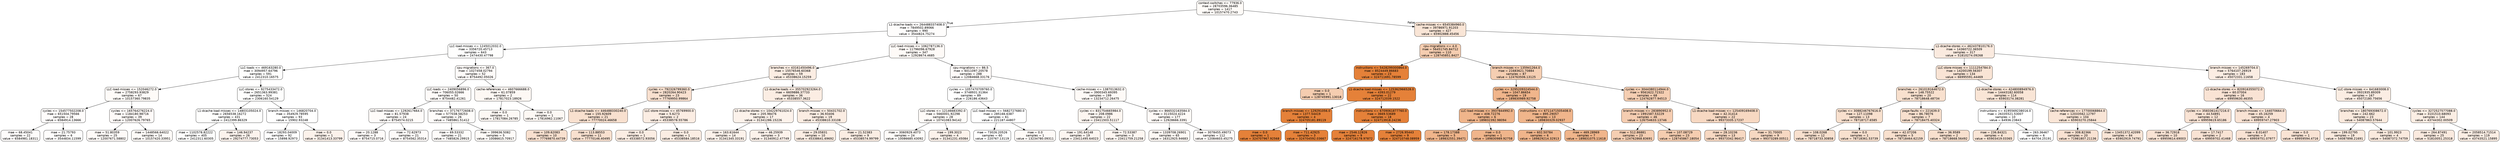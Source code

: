 digraph Tree {
node [shape=box, style="filled, rounded", color="black", fontname=helvetica] ;
edge [fontname=helvetica] ;
0 [label="context-switches <= 77936.0\nmae = 28703596.36485\nsamples = 1417\nvalue = 10157470.2743", fillcolor="#e5813908"] ;
1 [label="L1-dcache-loads <= 264488337408.0\nmae = 7849502.89066\nsamples = 990\nvalue = 3544824.75274", fillcolor="#e5813903"] ;
0 -> 1 [labeldistance=2.5, labelangle=45, headlabel="True"] ;
2 [label="LLC-load-misses <= 1245012032.0\nmae = 3356720.45713\nsamples = 643\nvalue = 2474430.47798", fillcolor="#e5813902"] ;
1 -> 2 ;
3 [label="LLC-loads <= 469163280.0\nmae = 3094957.64796\nsamples = 591\nvalue = 2412310.16575", fillcolor="#e5813902"] ;
2 -> 3 ;
4 [label="LLC-load-misses <= 152046272.0\nmae = 2758293.93829\nsamples = 67\nvalue = 10157360.79835", fillcolor="#e5813908"] ;
3 -> 4 ;
5 [label="cycles <= 154577502208.0\nmae = 651504.79566\nsamples = 28\nvalue = 6584914.13666", fillcolor="#e5813905"] ;
4 -> 5 ;
6 [label="mae = 68.45041\nsamples = 22\nvalue = 6584981.18311", fillcolor="#e5813905"] ;
5 -> 6 ;
7 [label="mae = 21.75793\nsamples = 6\nvalue = 3544834.11599", fillcolor="#e5813903"] ;
5 -> 7 ;
8 [label="cycles <= 165764276224.0\nmae = 1184180.98716\nsamples = 39\nvalue = 12007626.79765", fillcolor="#e5813909"] ;
4 -> 8 ;
9 [label="mae = 51.80359\nsamples = 25\nvalue = 12007671.58802", fillcolor="#e5813909"] ;
8 -> 9 ;
10 [label="mae = 1448566.64022\nsamples = 14\nvalue = 10157420.33951", fillcolor="#e5813908"] ;
8 -> 10 ;
11 [label="LLC-stores <= 9275433472.0\nmae = 2651363.99381\nsamples = 524\nvalue = 2306160.54129", fillcolor="#e5813902"] ;
3 -> 11 ;
12 [label="L1-dcache-load-misses <= 14803105024.0\nmae = 2656538.16272\nsamples = 431\nvalue = 2412399.86329", fillcolor="#e5813902"] ;
11 -> 12 ;
13 [label="mae = 1102578.82222\nsamples = 405\nvalue = 2412311.60305", fillcolor="#e5813902"] ;
12 -> 13 ;
14 [label="mae = 146.94237\nsamples = 26\nvalue = 29274777.73053", fillcolor="#e5813917"] ;
12 -> 14 ;
15 [label="branch-misses <= 146820704.0\nmae = 354929.78595\nsamples = 93\nvalue = 15902.93248", fillcolor="#e5813900"] ;
11 -> 15 ;
16 [label="mae = 18293.04009\nsamples = 92\nvalue = 15898.92973", fillcolor="#e5813900"] ;
15 -> 16 ;
17 [label="mae = 0.0\nsamples = 1\nvalue = 31341413.33799", fillcolor="#e5813919"] ;
15 -> 17 ;
18 [label="cpu-migrations <= 367.0\nmae = 1027458.02794\nsamples = 52\nvalue = 8754492.05026", fillcolor="#e5813907"] ;
2 -> 18 ;
19 [label="LLC-loads <= 2409056896.0\nmae = 706055.02666\nsamples = 50\nvalue = 8754482.41261", fillcolor="#e5813907"] ;
18 -> 19 ;
20 [label="LLC-load-misses <= 1292617664.0\nmae = 81.57938\nsamples = 24\nvalue = 8754574.0215", fillcolor="#e5813907"] ;
19 -> 20 ;
21 [label="mae = 20.1288\nsamples = 3\nvalue = 8754715.0716", fillcolor="#e5813907"] ;
20 -> 21 ;
22 [label="mae = 72.62973\nsamples = 21\nvalue = 8754562.35314", fillcolor="#e5813907"] ;
20 -> 22 ;
23 [label="branches <= 37176772608.0\nmae = 577038.58253\nsamples = 26\nvalue = 7485861.51412", fillcolor="#e5813906"] ;
19 -> 23 ;
24 [label="mae = 69.53332\nsamples = 21\nvalue = 7485826.29915", fillcolor="#e5813906"] ;
23 -> 24 ;
25 [label="mae = 399636.5082\nsamples = 5\nvalue = 10086615.70917", fillcolor="#e5813908"] ;
23 -> 25 ;
26 [label="cache-references <= 4607666688.0\nmae = 61.07859\nsamples = 2\nvalue = 17817023.18926", fillcolor="#e581390e"] ;
18 -> 26 ;
27 [label="mae = 0.0\nsamples = 1\nvalue = 17817084.26785", fillcolor="#e581390e"] ;
26 -> 27 ;
28 [label="mae = 0.0\nsamples = 1\nvalue = 17816962.11067", fillcolor="#e581390e"] ;
26 -> 28 ;
29 [label="LLC-load-misses <= 1062787136.0\nmae = 11796096.67928\nsamples = 347\nvalue = 12928674.4685", fillcolor="#e581390a"] ;
1 -> 29 ;
30 [label="branches <= 43161450496.0\nmae = 15576546.60368\nsamples = 59\nvalue = 45338624.15259", fillcolor="#e5813924"] ;
29 -> 30 ;
31 [label="cycles <= 792326799360.0\nmae = 2820264.90423\nsamples = 23\nvalue = 77769950.99864", fillcolor="#e581393d"] ;
30 -> 31 ;
32 [label="L1-dcache-loads <= 446488330240.0\nmae = 155.92609\nsamples = 21\nvalue = 77770024.46658", fillcolor="#e581393d"] ;
31 -> 32 ;
33 [label="mae = 109.62083\nsamples = 10\nvalue = 77769870.44739", fillcolor="#e581393d"] ;
32 -> 33 ;
34 [label="mae = 113.88553\nsamples = 11\nvalue = 77770146.40495", fillcolor="#e581393d"] ;
32 -> 34 ;
35 [label="LLC-store-misses <= 45769900.0\nmae = 5.6273\nsamples = 2\nvalue = 45338578.55786", fillcolor="#e5813924"] ;
31 -> 35 ;
36 [label="mae = 0.0\nsamples = 1\nvalue = 45338572.93056", fillcolor="#e5813924"] ;
35 -> 36 ;
37 [label="mae = 0.0\nsamples = 1\nvalue = 45338584.18516", fillcolor="#e5813924"] ;
35 -> 37 ;
38 [label="L1-dcache-loads <= 355702923264.0\nmae = 6609886.37733\nsamples = 36\nvalue = 45338557.3622", fillcolor="#e5813924"] ;
30 -> 38 ;
39 [label="L1-dcache-stores <= 104229761024.0\nmae = 205.98476\nsamples = 17\nvalue = 31341286.15226", fillcolor="#e5813919"] ;
38 -> 39 ;
40 [label="mae = 163.61644\nsamples = 14\nvalue = 31341345.33191", fillcolor="#e5813919"] ;
39 -> 40 ;
41 [label="mae = 46.25939\nsamples = 3\nvalue = 31340912.47749", fillcolor="#e5813919"] ;
39 -> 41 ;
42 [label="branch-misses <= 50431702.0\nmae = 36.93406\nsamples = 19\nvalue = 45338610.33108", fillcolor="#e5813924"] ;
38 -> 42 ;
43 [label="mae = 29.05831\nsamples = 10\nvalue = 45338641.69692", fillcolor="#e5813924"] ;
42 -> 43 ;
44 [label="mae = 21.52383\nsamples = 9\nvalue = 45338574.99799", fillcolor="#e5813924"] ;
42 -> 44 ;
45 [label="cpu-migrations <= 86.5\nmae = 6011097.20578\nsamples = 288\nvalue = 12084668.33176", fillcolor="#e5813909"] ;
29 -> 45 ;
46 [label="cycles <= 1057470709760.0\nmae = 3748931.31364\nsamples = 89\nvalue = 226186.43643", fillcolor="#e5813900"] ;
45 -> 46 ;
47 [label="LLC-stores <= 12146683392.0\nmae = 5660001.92298\nsamples = 28\nvalue = 10741083.94142", fillcolor="#e5813908"] ;
46 -> 47 ;
48 [label="mae = 3060929.4073\nsamples = 24\nvalue = 10086685.43092", fillcolor="#e5813908"] ;
47 -> 48 ;
49 [label="mae = 199.3023\nsamples = 4\nvalue = 31341231.45084", fillcolor="#e5813919"] ;
47 -> 49 ;
50 [label="LLC-load-misses <= 5682727680.0\nmae = 285166.6387\nsamples = 61\nvalue = 221187.44807", fillcolor="#e5813900"] ;
46 -> 50 ;
51 [label="mae = 73026.20526\nsamples = 60\nvalue = 220767.13119", fillcolor="#e5813900"] ;
50 -> 51 ;
52 [label="mae = 0.0\nsamples = 1\nvalue = 13234780.09311", fillcolor="#e581390a"] ;
50 -> 52 ;
53 [label="cache-misses <= 1387013632.0\nmae = 3900345.69395\nsamples = 199\nvalue = 13234712.26475", fillcolor="#e581390a"] ;
45 -> 53 ;
54 [label="cycles <= 831754665984.0\nmae = 208.0986\nsamples = 22\nvalue = 23411503.51117", fillcolor="#e5813912"] ;
53 -> 54 ;
55 [label="mae = 191.64148\nsamples = 19\nvalue = 23411495.64023", fillcolor="#e5813912"] ;
54 -> 55 ;
56 [label="mae = 72.53387\nsamples = 3\nvalue = 23411759.21258", fillcolor="#e5813912"] ;
54 -> 56 ;
57 [label="cycles <= 866532163584.0\nmae = 3115024.4224\nsamples = 177\nvalue = 12928666.3391", fillcolor="#e581390a"] ;
53 -> 57 ;
58 [label="mae = 1339708.26901\nsamples = 65\nvalue = 16312925.94683", fillcolor="#e581390d"] ;
57 -> 58 ;
59 [label="mae = 3078455.49073\nsamples = 112\nvalue = 12084603.45275", fillcolor="#e5813909"] ;
57 -> 59 ;
60 [label="cache-misses <= 6545384960.0\nmae = 39786971.91203\nsamples = 427\nvalue = 65902888.45456", fillcolor="#e5813934"] ;
0 -> 60 [labeldistance=2.5, labelangle=-45, headlabel="False"] ;
61 [label="cpu-migrations <= 4.0\nmae = 56451745.84712\nsamples = 110\nvalue = 128745851.8427", fillcolor="#e5813965"] ;
60 -> 61 ;
62 [label="instructions <= 5428299300864.0\nmae = 8524449.86683\nsamples = 23\nvalue = 324711691.78599", fillcolor="#e58139ff"] ;
61 -> 62 ;
63 [label="mae = 0.0\nsamples = 1\nvalue = 128745991.13018", fillcolor="#e5813965"] ;
62 -> 63 ;
64 [label="L1-dcache-load-misses <= 125362966528.0\nmae = 4393.01279\nsamples = 22\nvalue = 324712039.1522", fillcolor="#e58139ff"] ;
62 -> 64 ;
65 [label="branch-misses <= 129291056.0\nmae = 1377.54419\nsamples = 4\nvalue = 324705181.89119", fillcolor="#e58139ff"] ;
64 -> 65 ;
66 [label="mae = 0.0\nsamples = 1\nvalue = 324707967.92568", fillcolor="#e58139ff"] ;
65 -> 66 ;
67 [label="mae = 711.42925\nsamples = 3\nvalue = 324704592.03667", fillcolor="#e58139ff"] ;
65 -> 67 ;
68 [label="instructions <= 6709061877760.0\nmae = 3669.53689\nsamples = 18\nvalue = 324713918.24236", fillcolor="#e58139ff"] ;
64 -> 68 ;
69 [label="mae = 2546.12826\nsamples = 9\nvalue = 324716178.97872", fillcolor="#e58139ff"] ;
68 -> 69 ;
70 [label="mae = 2726.95443\nsamples = 9\nvalue = 324710748.08959", fillcolor="#e58139ff"] ;
68 -> 70 ;
71 [label="branch-misses <= 135941264.0\nmae = 21683621.70884\nsamples = 87\nvalue = 124763506.13125", fillcolor="#e5813962"] ;
61 -> 71 ;
72 [label="cycles <= 3295209324544.0\nmae = 1047.86654\nsamples = 19\nvalue = 189830989.92758", fillcolor="#e5813995"] ;
71 -> 72 ;
73 [label="LLC-load-misses <= 3937844992.0\nmae = 408.72276\nsamples = 6\nvalue = 189832392.98094", fillcolor="#e5813995"] ;
72 -> 73 ;
74 [label="mae = 178.17388\nsamples = 5\nvalue = 189832551.39471", fillcolor="#e5813995"] ;
73 -> 74 ;
75 [label="mae = 0.0\nsamples = 1\nvalue = 189830989.92758", fillcolor="#e5813995"] ;
73 -> 75 ;
76 [label="instructions <= 6711471505408.0\nmae = 895.29057\nsamples = 13\nvalue = 189830329.02937", fillcolor="#e5813995"] ;
72 -> 76 ;
77 [label="mae = 602.50784\nsamples = 6\nvalue = 189829214.32913", fillcolor="#e5813995"] ;
76 -> 77 ;
78 [label="mae = 469.28969\nsamples = 7\nvalue = 189831075.11618", fillcolor="#e5813995"] ;
76 -> 78 ;
79 [label="cycles <= 3044380114944.0\nmae = 9561622.72322\nsamples = 68\nvalue = 124762877.94513", fillcolor="#e5813962"] ;
71 -> 79 ;
80 [label="branch-misses <= 283890952.0\nmae = 1991587.53229\nsamples = 46\nvalue = 126754633.13746", fillcolor="#e5813964"] ;
79 -> 80 ;
81 [label="mae = 512.86881\nsamples = 23\nvalue = 124762868.83691", fillcolor="#e5813962"] ;
80 -> 81 ;
82 [label="mae = 107.08729\nsamples = 23\nvalue = 128745867.18054", fillcolor="#e5813965"] ;
80 -> 82 ;
83 [label="L1-dcache-load-misses <= 125409169408.0\nmae = 42.31414\nsamples = 22\nvalue = 99373335.17237", fillcolor="#e581394e"] ;
79 -> 83 ;
84 [label="mae = 28.10236\nsamples = 13\nvalue = 99373342.96417", fillcolor="#e581394e"] ;
83 -> 84 ;
85 [label="mae = 31.70005\nsamples = 9\nvalue = 99373289.00511", fillcolor="#e581394e"] ;
83 -> 85 ;
86 [label="L1-dcache-stores <= 462437810176.0\nmae = 14360722.36509\nsamples = 317\nvalue = 51810274.09268", fillcolor="#e5813929"] ;
60 -> 86 ;
87 [label="LLC-store-misses <= 1111254784.0\nmae = 14200199.56307\nsamples = 134\nvalue = 66995591.44469", fillcolor="#e5813935"] ;
86 -> 87 ;
88 [label="branches <= 261019164672.0\nmae = 148.75522\nsamples = 20\nvalue = 78718648.48734", fillcolor="#e581393e"] ;
87 -> 88 ;
89 [label="cycles <= 3088246767616.0\nmae = 127.11098\nsamples = 13\nvalue = 78718717.6585", fillcolor="#e581393e"] ;
88 -> 89 ;
90 [label="mae = 108.0268\nsamples = 12\nvalue = 78718733.30858", fillcolor="#e581393e"] ;
89 -> 90 ;
91 [label="mae = 0.0\nsamples = 1\nvalue = 78718361.53739", fillcolor="#e581393e"] ;
89 -> 91 ;
92 [label="page-faults <= 221639.0\nmae = 86.78076\nsamples = 7\nvalue = 78718475.40324", fillcolor="#e581393e"] ;
88 -> 92 ;
93 [label="mae = 42.07206\nsamples = 5\nvalue = 78718464.62159", fillcolor="#e581393e"] ;
92 -> 93 ;
94 [label="mae = 36.9589\nsamples = 2\nvalue = 78718668.56492", fillcolor="#e581393e"] ;
92 -> 94 ;
95 [label="L1-dcache-stores <= 424800894976.0\nmae = 14443182.60058\nsamples = 114\nvalue = 65903174.38281", fillcolor="#e5813934"] ;
87 -> 95 ;
96 [label="instructions <= 4195569238016.0\nmae = 26335521.53007\nsamples = 10\nvalue = 64936.23843", fillcolor="#e5813900"] ;
95 -> 96 ;
97 [label="mae = 236.84321\nsamples = 4\nvalue = 65903419.03365", fillcolor="#e5813934"] ;
96 -> 97 ;
98 [label="mae = 263.36467\nsamples = 6\nvalue = 64704.25191", fillcolor="#e5813900"] ;
96 -> 98 ;
99 [label="cache-references <= 17700068864.0\nmae = 12033562.12797\nsamples = 104\nvalue = 65903270.25844", fillcolor="#e5813934"] ;
95 -> 99 ;
100 [label="mae = 308.82366\nsamples = 20\nvalue = 71981807.21136", fillcolor="#e5813939"] ;
99 -> 100 ;
101 [label="mae = 13451372.42099\nsamples = 84\nvalue = 65902919.74791", fillcolor="#e5813934"] ;
99 -> 101 ;
102 [label="branch-misses <= 145269704.0\nmae = 5764107.26919\nsamples = 183\nvalue = 45072331.11658", fillcolor="#e5813923"] ;
86 -> 102 ;
103 [label="L1-dcache-stores <= 820916355072.0\nmae = 60.07004\nsamples = 16\nvalue = 69959630.46355", fillcolor="#e5813937"] ;
102 -> 103 ;
104 [label="cycles <= 3583361417216.0\nmae = 44.54891\nsamples = 12\nvalue = 69959619.65186", fillcolor="#e5813937"] ;
103 -> 104 ;
105 [label="mae = 36.72918\nsamples = 10\nvalue = 69959614.69003", fillcolor="#e5813937"] ;
104 -> 105 ;
106 [label="mae = 17.7417\nsamples = 2\nvalue = 69959702.41468", fillcolor="#e5813937"] ;
104 -> 106 ;
107 [label="branch-misses <= 144070664.0\nmae = 45.16259\nsamples = 4\nvalue = 69959747.27903", fillcolor="#e5813937"] ;
103 -> 107 ;
108 [label="mae = 8.01407\nsamples = 3\nvalue = 69959751.07977", fillcolor="#e5813937"] ;
107 -> 108 ;
109 [label="mae = 0.0\nsamples = 1\nvalue = 69959594.4716", fillcolor="#e5813937"] ;
107 -> 109 ;
110 [label="LLC-store-misses <= 641683008.0\nmae = 3931935.89309\nsamples = 167\nvalue = 45072180.75656", fillcolor="#e5813923"] ;
102 -> 110 ;
111 [label="branches <= 180769308672.0\nmae = 242.662\nsamples = 23\nvalue = 54087863.57644", fillcolor="#e581392a"] ;
110 -> 111 ;
112 [label="mae = 199.02795\nsamples = 19\nvalue = 54087898.21691", fillcolor="#e581392a"] ;
111 -> 112 ;
113 [label="mae = 101.9923\nsamples = 4\nvalue = 54087372.74759", fillcolor="#e581392a"] ;
111 -> 113 ;
114 [label="cycles <= 3272527577088.0\nmae = 3101510.68093\nsamples = 144\nvalue = 43744302.00509", fillcolor="#e5813922"] ;
110 -> 114 ;
115 [label="mae = 264.87491\nsamples = 25\nvalue = 51810051.25318", fillcolor="#e5813929"] ;
114 -> 115 ;
116 [label="mae = 2058514.71514\nsamples = 119\nvalue = 43743521.15895", fillcolor="#e5813922"] ;
114 -> 116 ;
}